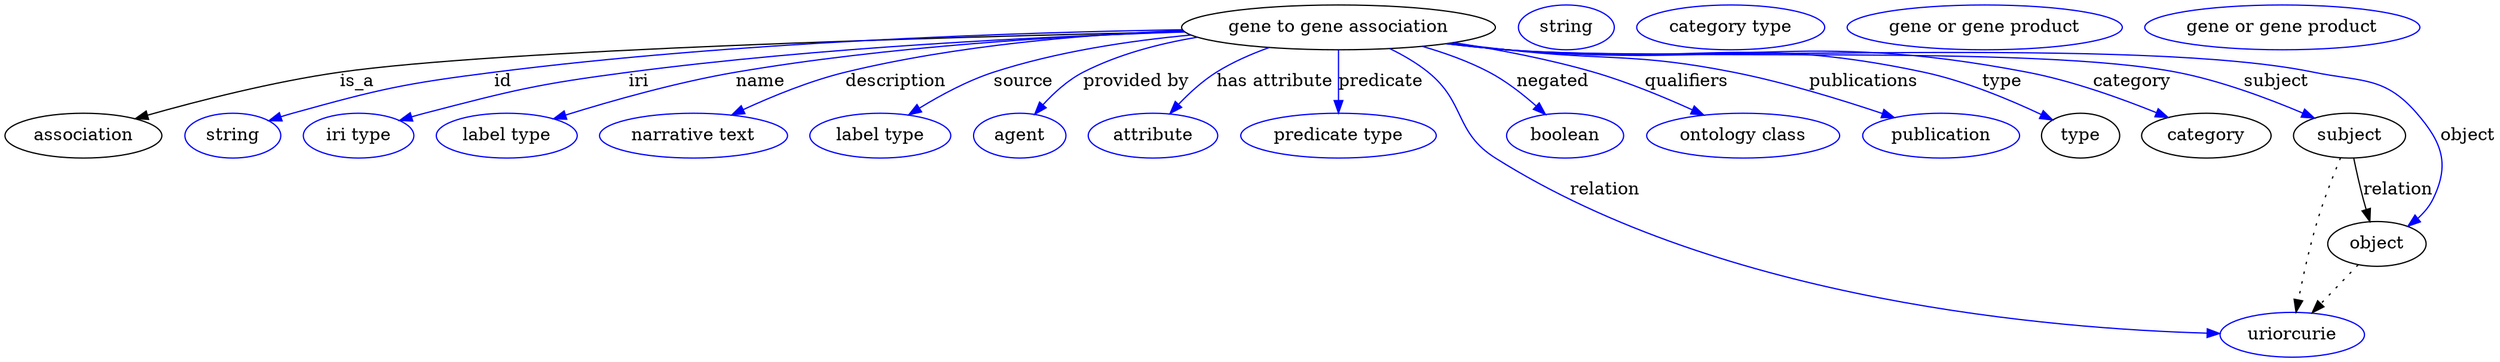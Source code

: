 digraph {
	graph [bb="0,0,1998,283"];
	node [label="\N"];
	"gene to gene association"	 [height=0.5,
		label="gene to gene association",
		pos="1070,265",
		width=3.5025];
	association	 [height=0.5,
		pos="63.044,178",
		width=1.7512];
	"gene to gene association" -> association	 [label=is_a,
		lp="281.04,221.5",
		pos="e,105.92,191.39 944.97,262.45 752.85,258.01 394,247.52 267.04,229 214.82,221.38 156.51,206.1 115.66,194.24"];
	id	 [color=blue,
		height=0.5,
		label=string,
		pos="182.04,178",
		width=1.0652];
	"gene to gene association" -> id	 [color=blue,
		label=id,
		lp="398.04,221.5",
		pos="e,211.25,189.78 947.33,260.69 781.6,254.5 495.03,242.34 391.04,229 318.59,219.71 300.23,216.22 230.04,196 227.06,195.14 224,194.18 \
220.94,193.17",
		style=solid];
	iri	 [color=blue,
		height=0.5,
		label="iri type",
		pos="283.04,178",
		width=1.2277];
	"gene to gene association" -> iri	 [color=blue,
		label=iri,
		lp="507.04,221.5",
		pos="e,316.21,189.99 945.37,262.05 829.38,258.14 651.92,249.2 499.04,229 425.77,219.32 407.41,215.26 336.04,196 332.71,195.1 329.27,194.1 \
325.83,193.05",
		style=solid];
	name	 [color=blue,
		height=0.5,
		label="label type",
		pos="402.04,178",
		width=1.5707];
	"gene to gene association" -> name	 [color=blue,
		label=name,
		lp="605.04,221.5",
		pos="e,440.8,191.21 951.37,258.89 830.92,252.2 652.83,240.84 585.04,229 538.72,220.91 487.22,206.01 450.69,194.39",
		style=solid];
	description	 [color=blue,
		height=0.5,
		label="narrative text",
		pos="552.04,178",
		width=2.0943];
	"gene to gene association" -> description	 [color=blue,
		label=description,
		lp="714.04,221.5",
		pos="e,583.47,194.42 952.47,258.34 854.89,252.08 724.16,241.76 673.04,229 645.25,222.06 615.58,209.64 592.58,198.8",
		style=solid];
	source	 [color=blue,
		height=0.5,
		label="label type",
		pos="702.04,178",
		width=1.5707];
	"gene to gene association" -> source	 [color=blue,
		label=source,
		lp="816.54,221.5",
		pos="e,725.3,194.53 962.96,255.41 898.53,248.81 823.15,239.38 792.04,229 771.63,222.19 750.61,210.58 734.03,200.16",
		style=solid];
	"provided by"	 [color=blue,
		height=0.5,
		label=agent,
		pos="814.04,178",
		width=1.0291];
	"gene to gene association" -> "provided by"	 [color=blue,
		label="provided by",
		lp="907.54,221.5",
		pos="e,826.79,195.44 972.59,253.55 929.37,247.33 884.04,238.88 865.04,229 853.07,222.77 842.13,212.74 833.49,203.22",
		style=solid];
	"has attribute"	 [color=blue,
		height=0.5,
		label=attribute,
		pos="921.04,178",
		width=1.4443];
	"gene to gene association" -> "has attribute"	 [color=blue,
		label="has attribute",
		lp="1019,221.5",
		pos="e,935.12,195.55 1013.4,248.9 999.3,243.65 984.64,237.05 972.04,229 961,221.94 950.46,212.13 941.86,202.99",
		style=solid];
	predicate	 [color=blue,
		height=0.5,
		label="predicate type",
		pos="1070,178",
		width=2.1845];
	"gene to gene association" -> predicate	 [color=blue,
		label=predicate,
		lp="1104.5,221.5",
		pos="e,1070,196 1070,246.97 1070,235.19 1070,219.56 1070,206.16",
		style=solid];
	relation	 [color=blue,
		height=0.5,
		label=uriorcurie,
		pos="1834,18",
		width=1.6068];
	"gene to gene association" -> relation	 [color=blue,
		label=relation,
		lp="1298,134.5",
		pos="e,1780.8,25.082 1113,247.9 1123.4,242.68 1134.1,236.35 1143,229 1172.9,204.48 1163.4,180.78 1196,160 1292,98.867 1628.9,46.396 1770.6,\
26.513",
		style=solid];
	negated	 [color=blue,
		height=0.5,
		label=boolean,
		pos="1252,178",
		width=1.2999];
	"gene to gene association" -> negated	 [color=blue,
		label=negated,
		lp="1242,221.5",
		pos="e,1235.3,195.26 1138.5,249.88 1156.2,244.58 1174.8,237.71 1191,229 1204.2,221.92 1217.2,211.7 1227.7,202.26",
		style=solid];
	qualifiers	 [color=blue,
		height=0.5,
		label="ontology class",
		pos="1394,178",
		width=2.1484];
	"gene to gene association" -> qualifiers	 [color=blue,
		label=qualifiers,
		lp="1350,221.5",
		pos="e,1361.5,194.39 1164.7,253.05 1199.8,247.41 1239.6,239.54 1275,229 1301.4,221.14 1329.8,209.13 1352.2,198.73",
		style=solid];
	publications	 [color=blue,
		height=0.5,
		label=publication,
		pos="1552,178",
		width=1.7512];
	"gene to gene association" -> publications	 [color=blue,
		label=publications,
		lp="1487,221.5",
		pos="e,1513.5,192.43 1160.8,252.47 1175.6,250.55 1190.7,248.66 1205,247 1286.2,237.6 1307.9,245.22 1388,229 1427.8,220.96 1471.6,207.07 \
1503.9,195.82",
		style=solid];
	type	 [height=0.5,
		pos="1664,178",
		width=0.86659];
	"gene to gene association" -> type	 [color=blue,
		label=type,
		lp="1599,221.5",
		pos="e,1640.6,190.14 1158.9,252.15 1174.3,250.22 1190.1,248.4 1205,247 1351.3,233.28 1391.2,258.87 1535,229 1569.1,221.92 1605.8,206.58 \
1631.4,194.56",
		style=solid];
	category	 [height=0.5,
		pos="1765,178",
		width=1.4443];
	"gene to gene association" -> category	 [color=blue,
		label=category,
		lp="1705,221.5",
		pos="e,1733,192.24 1158.2,252.1 1173.7,250.15 1189.9,248.34 1205,247 1388.5,230.81 1438.2,263.74 1619,229 1655.4,222.02 1695,207.76 1723.7,\
196.09",
		style=solid];
	subject	 [height=0.5,
		pos="1880,178",
		width=1.2457];
	"gene to gene association" -> subject	 [color=blue,
		label=subject,
		lp="1817.5,221.5",
		pos="e,1851,191.75 1157.8,252.02 1173.5,250.06 1189.7,248.28 1205,247 1323.8,237.11 1624.1,251.81 1741,229 1776.3,222.13 1814.4,207.6 \
1841.8,195.8",
		style=solid];
	object	 [height=0.5,
		pos="1902,91",
		width=1.1013];
	"gene to gene association" -> object	 [color=blue,
		label=object,
		lp="1975.5,178",
		pos="e,1927.5,105.11 1157.4,252 1173.2,250.03 1189.6,248.24 1205,247 1347.5,235.54 1707.9,257.01 1848,229 1888.2,220.98 1907,226.77 1934,\
196 1954.6,172.55 1960.6,155.13 1947,127 1944.3,121.2 1940,116.04 1935.3,111.57",
		style=solid];
	association_type	 [color=blue,
		height=0.5,
		label=string,
		pos="1252,265",
		width=1.0652];
	association_category	 [color=blue,
		height=0.5,
		label="category type",
		pos="1384,265",
		width=2.0943];
	subject -> relation	 [pos="e,1836.9,36.006 1872.1,160.13 1866.2,146.37 1858.3,126.75 1853,109 1846.8,88.182 1841.9,64.102 1838.6,45.943",
		style=dotted];
	subject -> object	 [label=relation,
		lp="1919,134.5",
		pos="e,1896.3,108.86 1883.5,159.97 1885.5,150.18 1888.2,137.87 1891,127 1891.7,124.31 1892.5,121.51 1893.3,118.73"];
	"gene to gene association_subject"	 [color=blue,
		height=0.5,
		label="gene or gene product",
		pos="1588,265",
		width=3.0692];
	object -> relation	 [pos="e,1850.2,35.346 1886.3,74.069 1877.6,64.805 1866.8,53.154 1857.2,42.876",
		style=dotted];
	"gene to gene association_object"	 [color=blue,
		height=0.5,
		label="gene or gene product",
		pos="1827,265",
		width=3.0692];
}
